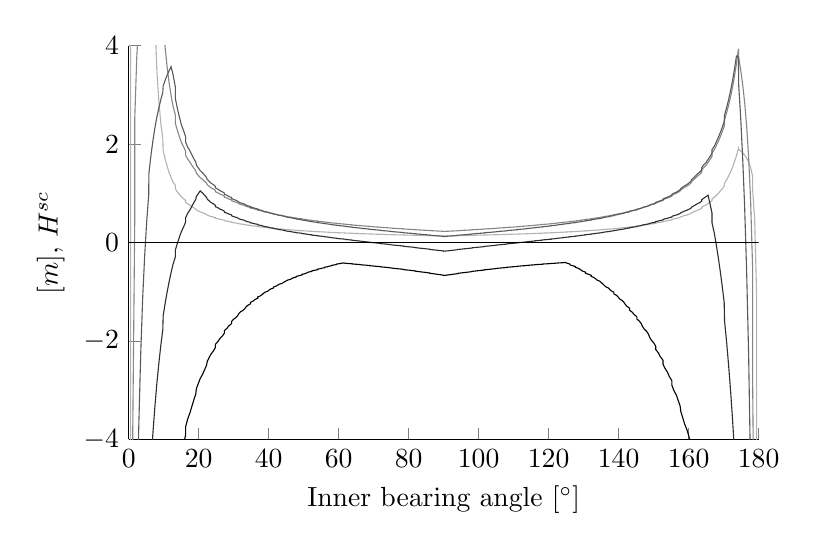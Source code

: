 % This file was created by matlab2tikz v0.4.0.
% Copyright (c) 2008--2013, Nico Schlömer <nico.schloemer@gmail.com>
% All rights reserved.
% 
% The latest updates can be retrieved from
%   http://www.mathworks.com/matlabcentral/fileexchange/22022-matlab2tikz
% where you can also make suggestions and rate matlab2tikz.
% 
% % -*- root: TestingFigures.tex -*-
% 

% defining custom colors
\definecolor{mycolor1}{rgb}{0.525,0.525,0.525}%

\begin{tikzpicture}

\begin{axis}[%
width=8cm,
height=5cm,
scale only axis,
xmin=0,
xmax=180,
xlabel={Inner bearing angle $[^{\circ}]$},
ymin=-4,
ymax=4,
ylabel={$[m]$, $H^{sc}$},
axis x line*=bottom,
axis y line*=left,
y post scale=1
]
\addplot [
color=white!70!black,
solid,
forget plot
]
table[row sep=crcr]{
0 -233.916\\
0.573 6.666\\
};
\addplot [
color=white!70!black,
solid,
forget plot
]
table[row sep=crcr]{
7.481 4.608\\
8.049 3.479\\
8.616 2.874\\
9.181 2.414\\
9.744 2.121\\
9.841 1.871\\
10.408 1.694\\
10.972 1.554\\
11.535 1.423\\
12.095 1.323\\
12.653 1.23\\
13.339 1.157\\
13.339 1.091\\
13.897 1.029\\
14.452 0.98\\
15.005 0.933\\
15.709 0.889\\
16.26 0.852\\
16.26 0.818\\
16.809 0.787\\
17.526 0.756\\
18.072 0.729\\
18.616 0.705\\
19.156 0.682\\
19.344 0.661\\
19.885 0.64\\
20.422 0.621\\
21.161 0.604\\
21.695 0.587\\
22.225 0.571\\
22.443 0.556\\
22.973 0.542\\
23.499 0.528\\
24.254 0.516\\
24.775 0.504\\
24.775 0.493\\
25.537 0.482\\
26.053 0.472\\
26.822 0.462\\
27.332 0.452\\
27.332 0.443\\
28.106 0.435\\
28.61 0.426\\
29.389 0.418\\
29.389 0.411\\
29.887 0.403\\
30.669 0.396\\
31.159 0.389\\
31.457 0.382\\
31.945 0.376\\
32.735 0.37\\
33.215 0.364\\
33.53 0.358\\
34.007 0.352\\
34.804 0.347\\
34.804 0.342\\
35.605 0.337\\
36.069 0.332\\
36.87 0.327\\
36.87 0.322\\
37.674 0.318\\
38.125 0.314\\
38.48 0.31\\
38.928 0.306\\
39.732 0.301\\
40.101 0.297\\
40.539 0.294\\
41.348 0.29\\
41.348 0.286\\
42.158 0.283\\
42.58 0.279\\
42.969 0.276\\
43.781 0.273\\
44.193 0.27\\
44.594 0.267\\
45 0.264\\
45.406 0.261\\
46.219 0.258\\
46.614 0.255\\
47.031 0.252\\
47.842 0.25\\
47.842 0.247\\
48.652 0.244\\
49.461 0.242\\
49.461 0.239\\
50.268 0.237\\
50.711 0.235\\
51.072 0.232\\
51.52 0.23\\
52.326 0.228\\
52.326 0.226\\
53.13 0.224\\
53.931 0.222\\
53.931 0.22\\
54.728 0.218\\
55.196 0.216\\
55.993 0.214\\
55.993 0.212\\
56.785 0.21\\
57.265 0.208\\
57.75 0.206\\
58.055 0.205\\
58.543 0.203\\
59.331 0.201\\
59.331 0.2\\
60.113 0.198\\
60.611 0.196\\
61.39 0.195\\
61.894 0.193\\
61.894 0.192\\
62.668 0.19\\
63.178 0.189\\
63.947 0.187\\
63.947 0.186\\
64.463 0.184\\
65.225 0.183\\
65.746 0.182\\
66.272 0.18\\
66.501 0.179\\
67.027 0.178\\
67.775 0.176\\
68.305 0.175\\
68.839 0.174\\
68.839 0.173\\
69.578 0.172\\
70.115 0.17\\
70.656 0.169\\
71.384 0.168\\
71.928 0.167\\
71.928 0.166\\
72.474 0.165\\
73.191 0.164\\
73.74 0.162\\
74.291 0.161\\
74.846 0.16\\
74.995 0.159\\
75.548 0.158\\
76.103 0.157\\
76.661 0.156\\
77.347 0.155\\
77.905 0.154\\
78.465 0.153\\
78.465 0.152\\
79.028 0.152\\
79.592 0.151\\
80.256 0.15\\
80.819 0.149\\
81.384 0.148\\
81.951 0.147\\
81.951 0.146\\
82.519 0.145\\
83.089 0.145\\
83.66 0.144\\
84.232 0.143\\
84.857 0.142\\
85.426 0.141\\
85.996 0.14\\
85.996 0.14\\
86.566 0.139\\
87.138 0.138\\
87.709 0.137\\
88.282 0.137\\
88.854 0.136\\
89.427 0.135\\
90 0.134\\
90 0.134\\
90.573 0.134\\
91.146 0.135\\
91.718 0.136\\
92.291 0.136\\
92.862 0.137\\
93.434 0.138\\
94.004 0.139\\
94.004 0.139\\
94.574 0.14\\
95.143 0.141\\
95.768 0.142\\
96.34 0.143\\
96.911 0.143\\
97.481 0.144\\
98.049 0.145\\
98.049 0.146\\
98.616 0.147\\
99.181 0.148\\
99.744 0.149\\
100.408 0.149\\
100.972 0.15\\
101.535 0.151\\
101.535 0.152\\
102.095 0.153\\
102.653 0.154\\
103.339 0.155\\
103.897 0.156\\
104.452 0.157\\
105.005 0.158\\
105.154 0.159\\
105.709 0.16\\
106.26 0.161\\
106.809 0.162\\
107.526 0.163\\
108.072 0.164\\
108.072 0.165\\
108.616 0.166\\
109.344 0.168\\
109.885 0.169\\
110.422 0.17\\
111.161 0.171\\
111.161 0.172\\
111.695 0.173\\
112.225 0.175\\
112.973 0.176\\
113.499 0.177\\
113.728 0.178\\
114.254 0.18\\
114.775 0.181\\
115.537 0.182\\
116.053 0.184\\
116.053 0.185\\
116.822 0.186\\
117.332 0.188\\
118.106 0.189\\
118.106 0.191\\
118.61 0.192\\
119.389 0.194\\
119.887 0.195\\
120.669 0.197\\
120.669 0.199\\
121.457 0.2\\
121.945 0.202\\
122.25 0.203\\
122.735 0.205\\
123.215 0.207\\
124.007 0.209\\
124.007 0.211\\
124.804 0.213\\
125.272 0.214\\
126.069 0.216\\
126.069 0.218\\
126.87 0.22\\
127.674 0.222\\
127.674 0.224\\
128.48 0.226\\
128.928 0.228\\
129.289 0.231\\
129.732 0.233\\
130.539 0.235\\
130.539 0.238\\
131.348 0.24\\
132.158 0.242\\
132.158 0.245\\
132.969 0.247\\
133.386 0.25\\
133.781 0.252\\
134.594 0.255\\
135 0.258\\
135.406 0.261\\
135.807 0.264\\
136.219 0.267\\
137.031 0.27\\
137.42 0.273\\
137.842 0.276\\
138.652 0.279\\
138.652 0.283\\
139.461 0.286\\
139.899 0.289\\
140.268 0.293\\
141.072 0.297\\
141.52 0.301\\
141.875 0.305\\
142.326 0.308\\
143.13 0.312\\
143.13 0.317\\
143.931 0.321\\
144.395 0.325\\
145.196 0.33\\
145.196 0.334\\
145.993 0.339\\
146.47 0.344\\
146.785 0.35\\
147.265 0.355\\
148.055 0.361\\
148.543 0.366\\
148.841 0.372\\
149.331 0.378\\
150.113 0.384\\
150.611 0.391\\
150.611 0.397\\
151.39 0.404\\
151.894 0.411\\
152.668 0.419\\
152.668 0.426\\
153.178 0.434\\
153.947 0.443\\
154.463 0.451\\
155.225 0.46\\
155.225 0.469\\
155.746 0.479\\
156.501 0.489\\
157.027 0.5\\
157.557 0.511\\
157.775 0.522\\
158.305 0.535\\
158.839 0.548\\
159.578 0.561\\
160.115 0.574\\
160.656 0.59\\
160.844 0.605\\
161.384 0.621\\
161.928 0.638\\
162.474 0.655\\
163.191 0.676\\
163.74 0.696\\
163.74 0.717\\
164.291 0.74\\
164.995 0.766\\
165.548 0.792\\
166.103 0.819\\
166.661 0.85\\
166.661 0.883\\
167.347 0.917\\
167.905 0.957\\
168.465 0.997\\
169.028 1.045\\
169.592 1.091\\
170.159 1.143\\
170.256 1.207\\
170.819 1.269\\
171.384 1.349\\
171.951 1.427\\
172.519 1.528\\
173.089 1.642\\
173.66 1.761\\
174.232 1.914\\
174.289 1.891\\
174.857 1.86\\
175.426 1.825\\
175.996 1.777\\
176.566 1.714\\
177.138 1.639\\
177.709 1.523\\
178.282 1.345\\
178.282 1.08\\
178.854 0.491\\
179.427 -1.047\\
180 -241.716\\
};
\addplot [
color=mycolor1,
solid,
forget plot
]
table[row sep=crcr]{
0.573 -17.152\\
1.146 -3.9\\
1.718 0.411\\
1.718 2.499\\
2.291 3.743\\
2.862 4.507\\
};
\addplot [
color=mycolor1,
solid,
forget plot
]
table[row sep=crcr]{
9.841 4.432\\
10.408 3.96\\
10.972 3.57\\
11.535 3.25\\
12.095 2.997\\
12.653 2.772\\
13.339 2.587\\
13.339 2.422\\
13.897 2.28\\
14.452 2.157\\
15.005 2.042\\
15.709 1.943\\
16.26 1.853\\
16.26 1.772\\
16.809 1.698\\
17.526 1.63\\
18.072 1.567\\
18.616 1.511\\
19.156 1.457\\
19.344 1.407\\
19.885 1.362\\
20.422 1.319\\
21.161 1.279\\
21.695 1.242\\
22.225 1.207\\
22.443 1.174\\
22.973 1.142\\
23.499 1.112\\
24.254 1.084\\
24.775 1.057\\
24.775 1.032\\
25.537 1.008\\
26.053 0.986\\
26.822 0.963\\
27.332 0.942\\
27.332 0.922\\
28.106 0.903\\
28.61 0.884\\
29.389 0.867\\
29.389 0.85\\
29.887 0.834\\
30.669 0.819\\
31.159 0.803\\
31.457 0.789\\
31.945 0.775\\
32.735 0.761\\
33.215 0.748\\
33.53 0.736\\
34.007 0.723\\
34.804 0.712\\
34.804 0.7\\
35.605 0.689\\
36.069 0.679\\
36.87 0.668\\
36.87 0.658\\
37.674 0.648\\
38.125 0.639\\
38.48 0.63\\
38.928 0.621\\
39.732 0.612\\
40.101 0.604\\
40.539 0.595\\
41.348 0.588\\
41.348 0.58\\
42.158 0.572\\
42.58 0.564\\
42.969 0.557\\
43.781 0.55\\
44.193 0.543\\
44.594 0.536\\
45 0.53\\
45.406 0.523\\
46.219 0.517\\
46.614 0.511\\
47.031 0.505\\
47.842 0.499\\
47.842 0.493\\
48.652 0.488\\
49.461 0.482\\
49.461 0.477\\
50.268 0.471\\
50.711 0.466\\
51.072 0.461\\
51.52 0.456\\
52.326 0.451\\
52.326 0.446\\
53.13 0.441\\
53.931 0.437\\
53.931 0.432\\
54.728 0.428\\
55.196 0.423\\
55.993 0.419\\
55.993 0.415\\
56.785 0.411\\
57.265 0.407\\
57.75 0.402\\
58.055 0.399\\
58.543 0.395\\
59.331 0.391\\
59.331 0.387\\
60.113 0.383\\
60.611 0.38\\
61.39 0.376\\
61.894 0.373\\
61.894 0.369\\
62.668 0.366\\
63.178 0.362\\
63.947 0.359\\
63.947 0.355\\
64.463 0.352\\
65.225 0.349\\
65.746 0.346\\
66.272 0.343\\
66.501 0.34\\
67.027 0.337\\
67.775 0.334\\
68.305 0.331\\
68.839 0.328\\
68.839 0.325\\
69.578 0.322\\
70.115 0.319\\
70.656 0.316\\
71.384 0.314\\
71.928 0.311\\
71.928 0.308\\
72.474 0.306\\
73.191 0.303\\
73.74 0.3\\
74.291 0.298\\
74.846 0.295\\
74.995 0.292\\
75.548 0.29\\
76.103 0.288\\
76.661 0.285\\
77.347 0.283\\
77.905 0.28\\
78.465 0.278\\
78.465 0.275\\
79.028 0.273\\
79.592 0.271\\
80.256 0.268\\
80.819 0.266\\
81.384 0.264\\
81.951 0.262\\
81.951 0.259\\
82.519 0.257\\
83.089 0.255\\
83.66 0.253\\
84.232 0.25\\
84.857 0.248\\
85.426 0.246\\
85.996 0.244\\
85.996 0.242\\
86.566 0.24\\
87.138 0.238\\
87.709 0.236\\
88.282 0.234\\
88.854 0.232\\
89.427 0.229\\
90 0.227\\
90 0.225\\
90.573 0.227\\
91.146 0.229\\
91.718 0.231\\
92.291 0.233\\
92.862 0.235\\
93.434 0.237\\
94.004 0.239\\
94.004 0.241\\
94.574 0.243\\
95.143 0.245\\
95.768 0.248\\
96.34 0.25\\
96.911 0.252\\
97.481 0.254\\
98.049 0.256\\
98.049 0.258\\
98.616 0.261\\
99.181 0.263\\
99.744 0.265\\
100.408 0.267\\
100.972 0.27\\
101.535 0.272\\
101.535 0.274\\
102.095 0.277\\
102.653 0.279\\
103.339 0.281\\
103.897 0.284\\
104.452 0.286\\
105.005 0.289\\
105.154 0.291\\
105.709 0.294\\
106.26 0.296\\
106.809 0.299\\
107.526 0.301\\
108.072 0.304\\
108.072 0.306\\
108.616 0.309\\
109.344 0.312\\
109.885 0.314\\
110.422 0.317\\
111.161 0.32\\
111.161 0.323\\
111.695 0.326\\
112.225 0.328\\
112.973 0.331\\
113.499 0.334\\
113.728 0.337\\
114.254 0.34\\
114.775 0.343\\
115.537 0.346\\
116.053 0.35\\
116.053 0.353\\
116.822 0.356\\
117.332 0.359\\
118.106 0.363\\
118.106 0.366\\
118.61 0.369\\
119.389 0.373\\
119.887 0.376\\
120.669 0.38\\
120.669 0.383\\
121.457 0.387\\
121.945 0.391\\
122.25 0.394\\
122.735 0.398\\
123.215 0.402\\
124.007 0.406\\
124.007 0.41\\
124.804 0.414\\
125.272 0.418\\
126.069 0.423\\
126.069 0.427\\
126.87 0.431\\
127.674 0.436\\
127.674 0.44\\
128.48 0.445\\
128.928 0.45\\
129.289 0.455\\
129.732 0.459\\
130.539 0.464\\
130.539 0.469\\
131.348 0.475\\
132.158 0.48\\
132.158 0.485\\
132.969 0.491\\
133.386 0.496\\
133.781 0.502\\
134.594 0.508\\
135 0.514\\
135.406 0.52\\
135.807 0.526\\
136.219 0.532\\
137.031 0.539\\
137.42 0.545\\
137.842 0.552\\
138.652 0.559\\
138.652 0.567\\
139.461 0.574\\
139.899 0.581\\
140.268 0.589\\
141.072 0.596\\
141.52 0.604\\
141.875 0.613\\
142.326 0.621\\
143.13 0.63\\
143.13 0.639\\
143.931 0.648\\
144.395 0.657\\
145.196 0.667\\
145.196 0.677\\
145.993 0.687\\
146.47 0.698\\
146.785 0.708\\
147.265 0.72\\
148.055 0.731\\
148.543 0.743\\
148.841 0.755\\
149.331 0.768\\
150.113 0.781\\
150.611 0.795\\
150.611 0.808\\
151.39 0.823\\
151.894 0.838\\
152.668 0.853\\
152.668 0.869\\
153.178 0.886\\
153.947 0.904\\
154.463 0.921\\
155.225 0.94\\
155.225 0.959\\
155.746 0.98\\
156.501 1.001\\
157.027 1.023\\
157.557 1.046\\
157.775 1.07\\
158.305 1.095\\
158.839 1.121\\
159.578 1.148\\
160.115 1.177\\
160.656 1.207\\
160.844 1.24\\
161.384 1.274\\
161.928 1.308\\
162.474 1.347\\
163.191 1.387\\
163.74 1.429\\
163.74 1.473\\
164.291 1.521\\
164.995 1.572\\
165.548 1.628\\
166.103 1.685\\
166.661 1.747\\
166.661 1.816\\
167.347 1.888\\
167.905 1.968\\
168.465 2.052\\
169.028 2.147\\
169.592 2.251\\
170.159 2.361\\
170.256 2.486\\
170.819 2.626\\
171.384 2.782\\
171.951 2.951\\
172.519 3.147\\
173.089 3.374\\
173.66 3.634\\
174.232 3.937\\
174.289 3.754\\
174.857 3.513\\
175.426 3.217\\
175.996 2.848\\
176.566 2.373\\
177.138 1.74\\
177.709 0.856\\
178.282 -0.529\\
178.282 -2.772\\
178.854 -7.258\\
};
\addplot [
color=gray!70!black,
solid,
forget plot
]
table[row sep=crcr]{
2.291 -6.009\\
2.862 -3.775\\
3.434 -2.248\\
4.004 -1.104\\
4.574 -0.252\\
5.143 0.429\\
5.711 0.961\\
5.768 1.404\\
6.34 1.764\\
6.911 2.066\\
7.481 2.328\\
8.049 2.548\\
8.616 2.738\\
9.181 2.905\\
9.744 3.051\\
9.841 3.181\\
10.408 3.296\\
10.972 3.399\\
11.535 3.491\\
12.095 3.573\\
12.653 3.416\\
13.339 3.154\\
13.339 2.922\\
13.897 2.728\\
14.452 2.557\\
15.005 2.402\\
15.709 2.268\\
16.26 2.148\\
16.26 2.043\\
16.809 1.945\\
17.526 1.857\\
18.072 1.777\\
18.616 1.702\\
19.156 1.636\\
19.344 1.573\\
19.885 1.516\\
20.422 1.462\\
21.161 1.412\\
21.695 1.366\\
22.225 1.322\\
22.443 1.282\\
22.973 1.243\\
23.499 1.207\\
24.254 1.173\\
24.775 1.141\\
24.775 1.111\\
25.537 1.082\\
26.053 1.055\\
26.822 1.028\\
27.332 1.003\\
27.332 0.98\\
28.106 0.957\\
28.61 0.935\\
29.389 0.914\\
29.389 0.894\\
29.887 0.876\\
30.669 0.857\\
31.159 0.84\\
31.457 0.823\\
31.945 0.806\\
32.735 0.791\\
33.215 0.775\\
33.53 0.761\\
34.007 0.746\\
34.804 0.733\\
34.804 0.72\\
35.605 0.707\\
36.069 0.694\\
36.87 0.682\\
36.87 0.671\\
37.674 0.659\\
38.125 0.648\\
38.48 0.637\\
38.928 0.627\\
39.732 0.617\\
40.101 0.607\\
40.539 0.597\\
41.348 0.588\\
41.348 0.579\\
42.158 0.57\\
42.58 0.561\\
42.969 0.553\\
43.781 0.544\\
44.193 0.536\\
44.594 0.528\\
45 0.52\\
45.406 0.513\\
46.219 0.506\\
46.614 0.498\\
47.031 0.491\\
47.842 0.484\\
47.842 0.477\\
48.652 0.47\\
49.461 0.464\\
49.461 0.457\\
50.268 0.451\\
50.711 0.445\\
51.072 0.439\\
51.52 0.433\\
52.326 0.427\\
52.326 0.421\\
53.13 0.415\\
53.931 0.41\\
53.931 0.404\\
54.728 0.399\\
55.196 0.393\\
55.993 0.388\\
55.993 0.383\\
56.785 0.378\\
57.265 0.373\\
57.75 0.368\\
58.055 0.363\\
58.543 0.358\\
59.331 0.353\\
59.331 0.349\\
60.113 0.344\\
60.611 0.339\\
61.39 0.335\\
61.894 0.33\\
61.894 0.326\\
62.668 0.321\\
63.178 0.317\\
63.947 0.313\\
63.947 0.308\\
64.463 0.304\\
65.225 0.3\\
65.746 0.296\\
66.272 0.292\\
66.501 0.288\\
67.027 0.284\\
67.775 0.28\\
68.305 0.276\\
68.839 0.272\\
68.839 0.268\\
69.578 0.264\\
70.115 0.261\\
70.656 0.257\\
71.384 0.253\\
71.928 0.249\\
71.928 0.246\\
72.474 0.242\\
73.191 0.238\\
73.74 0.235\\
74.291 0.231\\
74.846 0.227\\
74.995 0.224\\
75.548 0.22\\
76.103 0.217\\
76.661 0.213\\
77.347 0.21\\
77.905 0.206\\
78.465 0.203\\
78.465 0.199\\
79.028 0.196\\
79.592 0.193\\
80.256 0.189\\
80.819 0.186\\
81.384 0.182\\
81.951 0.179\\
81.951 0.176\\
82.519 0.172\\
83.089 0.169\\
83.66 0.166\\
84.232 0.162\\
84.857 0.159\\
85.426 0.155\\
85.996 0.152\\
85.996 0.149\\
86.566 0.145\\
87.138 0.142\\
87.709 0.139\\
88.282 0.135\\
88.854 0.132\\
89.427 0.129\\
90 0.125\\
90 0.122\\
90.573 0.124\\
91.146 0.128\\
91.718 0.131\\
92.291 0.134\\
92.862 0.138\\
93.434 0.141\\
94.004 0.144\\
94.004 0.147\\
94.574 0.151\\
95.143 0.154\\
95.768 0.157\\
96.34 0.161\\
96.911 0.164\\
97.481 0.167\\
98.049 0.17\\
98.049 0.174\\
98.616 0.177\\
99.181 0.18\\
99.744 0.184\\
100.408 0.187\\
100.972 0.19\\
101.535 0.194\\
101.535 0.197\\
102.095 0.2\\
102.653 0.204\\
103.339 0.207\\
103.897 0.211\\
104.452 0.214\\
105.005 0.217\\
105.154 0.221\\
105.709 0.224\\
106.26 0.228\\
106.809 0.231\\
107.526 0.235\\
108.072 0.238\\
108.072 0.242\\
108.616 0.246\\
109.344 0.249\\
109.885 0.253\\
110.422 0.257\\
111.161 0.26\\
111.161 0.264\\
111.695 0.268\\
112.225 0.271\\
112.973 0.275\\
113.499 0.279\\
113.728 0.283\\
114.254 0.287\\
114.775 0.291\\
115.537 0.295\\
116.053 0.299\\
116.053 0.303\\
116.822 0.307\\
117.332 0.311\\
118.106 0.315\\
118.106 0.319\\
118.61 0.323\\
119.389 0.328\\
119.887 0.332\\
120.669 0.337\\
120.669 0.341\\
121.457 0.345\\
121.945 0.35\\
122.25 0.355\\
122.735 0.359\\
123.215 0.364\\
124.007 0.369\\
124.007 0.374\\
124.804 0.378\\
125.272 0.384\\
126.069 0.389\\
126.069 0.394\\
126.87 0.399\\
127.674 0.404\\
127.674 0.409\\
128.48 0.415\\
128.928 0.42\\
129.289 0.426\\
129.732 0.432\\
130.539 0.437\\
130.539 0.443\\
131.348 0.449\\
132.158 0.455\\
132.158 0.462\\
132.969 0.468\\
133.386 0.474\\
133.781 0.481\\
134.594 0.487\\
135 0.494\\
135.406 0.501\\
135.807 0.508\\
136.219 0.515\\
137.031 0.523\\
137.42 0.53\\
137.842 0.538\\
138.652 0.545\\
138.652 0.553\\
139.461 0.562\\
139.899 0.57\\
140.268 0.578\\
141.072 0.587\\
141.52 0.596\\
141.875 0.605\\
142.326 0.614\\
143.13 0.624\\
143.13 0.634\\
143.931 0.644\\
144.395 0.654\\
145.196 0.665\\
145.196 0.675\\
145.993 0.687\\
146.47 0.698\\
146.785 0.71\\
147.265 0.722\\
148.055 0.735\\
148.543 0.747\\
148.841 0.761\\
149.331 0.774\\
150.113 0.789\\
150.611 0.803\\
150.611 0.818\\
151.39 0.834\\
151.894 0.85\\
152.668 0.866\\
152.668 0.884\\
153.178 0.901\\
153.947 0.92\\
154.463 0.939\\
155.225 0.959\\
155.225 0.98\\
155.746 1.001\\
156.501 1.024\\
157.027 1.047\\
157.557 1.072\\
157.775 1.097\\
158.305 1.124\\
158.839 1.151\\
159.578 1.181\\
160.115 1.212\\
160.656 1.244\\
160.844 1.278\\
161.384 1.313\\
161.928 1.351\\
162.474 1.391\\
163.191 1.433\\
163.74 1.478\\
163.74 1.524\\
164.291 1.574\\
164.995 1.628\\
165.548 1.686\\
166.103 1.747\\
166.661 1.812\\
166.661 1.885\\
167.347 1.959\\
167.905 2.043\\
168.465 2.132\\
169.028 2.231\\
169.592 2.338\\
170.159 2.456\\
170.256 2.587\\
170.819 2.732\\
171.384 2.893\\
171.951 3.074\\
172.519 3.279\\
173.089 3.518\\
173.66 3.788\\
174.232 3.766\\
174.289 3.21\\
174.857 2.556\\
175.426 1.74\\
175.996 0.742\\
176.566 -0.564\\
177.138 -2.27\\
177.709 -4.706\\
};
\addplot [
color=darkgray!70!black,
solid,
forget plot
]
table[row sep=crcr]{
6.34 -4.52\\
6.911 -3.877\\
7.481 -3.336\\
8.049 -2.861\\
8.616 -2.453\\
9.181 -2.088\\
9.744 -1.772\\
9.841 -1.49\\
10.408 -1.236\\
10.972 -1.009\\
11.535 -0.803\\
12.095 -0.616\\
12.653 -0.446\\
13.339 -0.289\\
13.339 -0.149\\
13.897 -0.018\\
14.452 0.104\\
15.005 0.215\\
15.709 0.32\\
16.26 0.415\\
16.26 0.505\\
16.809 0.588\\
17.526 0.667\\
18.072 0.741\\
18.616 0.81\\
19.156 0.876\\
19.344 0.936\\
19.885 0.995\\
20.422 1.049\\
21.161 1.002\\
21.695 0.959\\
22.225 0.919\\
22.443 0.882\\
22.973 0.847\\
23.499 0.814\\
24.254 0.784\\
24.775 0.755\\
24.775 0.729\\
25.537 0.704\\
26.053 0.68\\
26.822 0.657\\
27.332 0.636\\
27.332 0.615\\
28.106 0.596\\
28.61 0.578\\
29.389 0.561\\
29.389 0.544\\
29.887 0.528\\
30.669 0.513\\
31.159 0.498\\
31.457 0.484\\
31.945 0.47\\
32.735 0.458\\
33.215 0.445\\
33.53 0.433\\
34.007 0.422\\
34.804 0.41\\
34.804 0.399\\
35.605 0.389\\
36.069 0.379\\
36.87 0.369\\
36.87 0.359\\
37.674 0.35\\
38.125 0.341\\
38.48 0.332\\
38.928 0.324\\
39.732 0.315\\
40.101 0.307\\
40.539 0.299\\
41.348 0.292\\
41.348 0.284\\
42.158 0.277\\
42.58 0.27\\
42.969 0.262\\
43.781 0.256\\
44.193 0.249\\
44.594 0.242\\
45 0.236\\
45.406 0.229\\
46.219 0.223\\
46.614 0.217\\
47.031 0.211\\
47.842 0.205\\
47.842 0.199\\
48.652 0.194\\
49.461 0.188\\
49.461 0.182\\
50.268 0.177\\
50.711 0.171\\
51.072 0.166\\
51.52 0.161\\
52.326 0.156\\
52.326 0.15\\
53.13 0.145\\
53.931 0.14\\
53.931 0.135\\
54.728 0.131\\
55.196 0.126\\
55.993 0.121\\
55.993 0.116\\
56.785 0.111\\
57.265 0.107\\
57.75 0.102\\
58.055 0.097\\
58.543 0.093\\
59.331 0.088\\
59.331 0.084\\
60.113 0.079\\
60.611 0.075\\
61.39 0.071\\
61.894 0.066\\
61.894 0.062\\
62.668 0.058\\
63.178 0.053\\
63.947 0.049\\
63.947 0.045\\
64.463 0.041\\
65.225 0.036\\
65.746 0.032\\
66.272 0.028\\
66.501 0.024\\
67.027 0.02\\
67.775 0.015\\
68.305 0.011\\
68.839 0.007\\
68.839 0.003\\
69.578 -0.001\\
70.115 -0.005\\
70.656 -0.009\\
71.384 -0.014\\
71.928 -0.018\\
71.928 -0.022\\
72.474 -0.026\\
73.191 -0.03\\
73.74 -0.034\\
74.291 -0.038\\
74.846 -0.042\\
74.995 -0.046\\
75.548 -0.051\\
76.103 -0.055\\
76.661 -0.059\\
77.347 -0.063\\
77.905 -0.067\\
78.465 -0.071\\
78.465 -0.076\\
79.028 -0.08\\
79.592 -0.084\\
80.256 -0.088\\
80.819 -0.092\\
81.384 -0.097\\
81.951 -0.101\\
81.951 -0.105\\
82.519 -0.109\\
83.089 -0.114\\
83.66 -0.118\\
84.232 -0.122\\
84.857 -0.127\\
85.426 -0.131\\
85.996 -0.136\\
85.996 -0.14\\
86.566 -0.144\\
87.138 -0.149\\
87.709 -0.154\\
88.282 -0.158\\
88.854 -0.163\\
89.427 -0.167\\
90 -0.172\\
90 -0.177\\
90.573 -0.173\\
91.146 -0.169\\
91.718 -0.164\\
92.291 -0.16\\
92.862 -0.155\\
93.434 -0.151\\
94.004 -0.146\\
94.004 -0.142\\
94.574 -0.138\\
95.143 -0.134\\
95.768 -0.129\\
96.34 -0.125\\
96.911 -0.121\\
97.481 -0.117\\
98.049 -0.112\\
98.049 -0.108\\
98.616 -0.104\\
99.181 -0.1\\
99.744 -0.096\\
100.408 -0.092\\
100.972 -0.088\\
101.535 -0.084\\
101.535 -0.08\\
102.095 -0.075\\
102.653 -0.071\\
103.339 -0.067\\
103.897 -0.063\\
104.452 -0.06\\
105.005 -0.055\\
105.154 -0.051\\
105.709 -0.048\\
106.26 -0.044\\
106.809 -0.04\\
107.526 -0.036\\
108.072 -0.032\\
108.072 -0.028\\
108.616 -0.024\\
109.344 -0.02\\
109.885 -0.016\\
110.422 -0.012\\
111.161 -0.008\\
111.161 -0.004\\
111.695 -0.0\\
112.225 0.003\\
112.973 0.007\\
113.499 0.011\\
113.728 0.015\\
114.254 0.019\\
114.775 0.023\\
115.537 0.027\\
116.053 0.031\\
116.053 0.035\\
116.822 0.039\\
117.332 0.043\\
118.106 0.047\\
118.106 0.051\\
118.61 0.055\\
119.389 0.059\\
119.887 0.063\\
120.669 0.067\\
120.669 0.071\\
121.457 0.075\\
121.945 0.08\\
122.25 0.084\\
122.735 0.088\\
123.215 0.092\\
124.007 0.096\\
124.007 0.101\\
124.804 0.105\\
125.272 0.109\\
126.069 0.114\\
126.069 0.118\\
126.87 0.122\\
127.674 0.127\\
127.674 0.131\\
128.48 0.136\\
128.928 0.14\\
129.289 0.145\\
129.732 0.15\\
130.539 0.154\\
130.539 0.159\\
131.348 0.164\\
132.158 0.169\\
132.158 0.174\\
132.969 0.179\\
133.386 0.184\\
133.781 0.189\\
134.594 0.194\\
135 0.199\\
135.406 0.204\\
135.807 0.21\\
136.219 0.215\\
137.031 0.221\\
137.42 0.226\\
137.842 0.232\\
138.652 0.238\\
138.652 0.244\\
139.461 0.25\\
139.899 0.256\\
140.268 0.262\\
141.072 0.268\\
141.52 0.274\\
141.875 0.281\\
142.326 0.288\\
143.13 0.294\\
143.13 0.301\\
143.931 0.308\\
144.395 0.316\\
145.196 0.323\\
145.196 0.33\\
145.993 0.338\\
146.47 0.346\\
146.785 0.354\\
147.265 0.362\\
148.055 0.371\\
148.543 0.379\\
148.841 0.388\\
149.331 0.397\\
150.113 0.407\\
150.611 0.416\\
150.611 0.426\\
151.39 0.437\\
151.894 0.447\\
152.668 0.458\\
152.668 0.469\\
153.178 0.481\\
153.947 0.492\\
154.463 0.505\\
155.225 0.518\\
155.225 0.531\\
155.746 0.545\\
156.501 0.559\\
157.027 0.574\\
157.557 0.589\\
157.775 0.605\\
158.305 0.622\\
158.839 0.639\\
159.578 0.658\\
160.115 0.676\\
160.656 0.697\\
160.844 0.718\\
161.384 0.74\\
161.928 0.763\\
162.474 0.787\\
163.191 0.813\\
163.74 0.84\\
163.74 0.869\\
164.291 0.899\\
164.995 0.932\\
165.548 0.962\\
166.103 0.788\\
166.661 0.603\\
166.661 0.404\\
167.347 0.187\\
167.905 -0.048\\
168.465 -0.304\\
169.028 -0.582\\
169.592 -0.886\\
170.159 -1.222\\
170.256 -1.59\\
170.819 -1.999\\
171.384 -2.465\\
171.951 -2.979\\
172.519 -3.569\\
173.089 -4.23\\
};
\addplot [
color=black,
solid,
forget plot
]
table[row sep=crcr]{
15.709 -4.083\\
16.26 -3.91\\
16.26 -3.747\\
16.809 -3.596\\
17.526 -3.455\\
18.072 -3.322\\
18.616 -3.198\\
19.156 -3.079\\
19.344 -2.969\\
19.885 -2.864\\
20.422 -2.766\\
21.161 -2.671\\
21.695 -2.582\\
22.225 -2.498\\
22.443 -2.417\\
22.973 -2.341\\
23.499 -2.268\\
24.254 -2.199\\
24.775 -2.132\\
24.775 -2.069\\
25.537 -2.008\\
26.053 -1.95\\
26.822 -1.895\\
27.332 -1.841\\
27.332 -1.79\\
28.106 -1.741\\
28.61 -1.694\\
29.389 -1.649\\
29.389 -1.605\\
29.887 -1.563\\
30.669 -1.523\\
31.159 -1.483\\
31.457 -1.446\\
31.945 -1.41\\
32.735 -1.374\\
33.215 -1.341\\
33.53 -1.308\\
34.007 -1.277\\
34.804 -1.246\\
34.804 -1.216\\
35.605 -1.188\\
36.069 -1.16\\
36.87 -1.133\\
36.87 -1.107\\
37.674 -1.082\\
38.125 -1.058\\
38.48 -1.034\\
38.928 -1.011\\
39.732 -0.989\\
40.101 -0.967\\
40.539 -0.945\\
41.348 -0.925\\
41.348 -0.905\\
42.158 -0.885\\
42.58 -0.867\\
42.969 -0.848\\
43.781 -0.831\\
44.193 -0.813\\
44.594 -0.796\\
45 -0.78\\
45.406 -0.763\\
46.219 -0.748\\
46.614 -0.732\\
47.031 -0.717\\
47.842 -0.703\\
47.842 -0.689\\
48.652 -0.675\\
49.461 -0.661\\
49.461 -0.648\\
50.268 -0.635\\
50.711 -0.623\\
51.072 -0.61\\
51.52 -0.598\\
52.326 -0.587\\
52.326 -0.575\\
53.13 -0.564\\
53.931 -0.553\\
53.931 -0.542\\
54.728 -0.532\\
55.196 -0.522\\
55.993 -0.512\\
55.993 -0.502\\
56.785 -0.493\\
57.265 -0.483\\
57.75 -0.474\\
58.055 -0.465\\
58.543 -0.457\\
59.331 -0.448\\
59.331 -0.439\\
60.113 -0.431\\
60.611 -0.423\\
61.39 -0.416\\
61.894 -0.419\\
61.894 -0.423\\
62.668 -0.426\\
63.178 -0.429\\
63.947 -0.433\\
63.947 -0.436\\
64.463 -0.439\\
65.225 -0.443\\
65.746 -0.446\\
66.272 -0.45\\
66.501 -0.453\\
67.027 -0.457\\
67.775 -0.46\\
68.305 -0.464\\
68.839 -0.467\\
68.839 -0.471\\
69.578 -0.475\\
70.115 -0.479\\
70.656 -0.483\\
71.384 -0.486\\
71.928 -0.49\\
71.928 -0.494\\
72.474 -0.498\\
73.191 -0.502\\
73.74 -0.506\\
74.291 -0.51\\
74.846 -0.515\\
74.995 -0.519\\
75.548 -0.523\\
76.103 -0.527\\
76.661 -0.532\\
77.347 -0.536\\
77.905 -0.54\\
78.465 -0.545\\
78.465 -0.55\\
79.028 -0.554\\
79.592 -0.559\\
80.256 -0.563\\
80.819 -0.568\\
81.384 -0.573\\
81.951 -0.578\\
81.951 -0.583\\
82.519 -0.588\\
83.089 -0.593\\
83.66 -0.598\\
84.232 -0.603\\
84.857 -0.608\\
85.426 -0.614\\
85.996 -0.619\\
85.996 -0.624\\
86.566 -0.63\\
87.138 -0.635\\
87.709 -0.641\\
88.282 -0.647\\
88.854 -0.653\\
89.427 -0.658\\
90 -0.664\\
90 -0.67\\
90.573 -0.666\\
91.146 -0.66\\
91.718 -0.654\\
92.291 -0.649\\
92.862 -0.643\\
93.434 -0.638\\
94.004 -0.633\\
94.004 -0.627\\
94.574 -0.622\\
95.143 -0.617\\
95.768 -0.612\\
96.34 -0.607\\
96.911 -0.602\\
97.481 -0.597\\
98.049 -0.592\\
98.049 -0.587\\
98.616 -0.582\\
99.181 -0.578\\
99.744 -0.573\\
100.408 -0.569\\
100.972 -0.564\\
101.535 -0.56\\
101.535 -0.555\\
102.095 -0.551\\
102.653 -0.547\\
103.339 -0.543\\
103.897 -0.538\\
104.452 -0.534\\
105.005 -0.53\\
105.154 -0.526\\
105.709 -0.522\\
106.26 -0.518\\
106.809 -0.515\\
107.526 -0.511\\
108.072 -0.507\\
108.072 -0.503\\
108.616 -0.5\\
109.344 -0.496\\
109.885 -0.492\\
110.422 -0.489\\
111.161 -0.486\\
111.161 -0.482\\
111.695 -0.479\\
112.225 -0.475\\
112.973 -0.472\\
113.499 -0.469\\
113.728 -0.466\\
114.254 -0.463\\
114.775 -0.459\\
115.537 -0.456\\
116.053 -0.453\\
116.053 -0.45\\
116.822 -0.447\\
117.332 -0.445\\
118.106 -0.442\\
118.106 -0.439\\
118.61 -0.436\\
119.389 -0.433\\
119.887 -0.431\\
120.669 -0.428\\
120.669 -0.426\\
121.457 -0.423\\
121.945 -0.421\\
122.25 -0.418\\
122.735 -0.416\\
123.215 -0.413\\
124.007 -0.411\\
124.007 -0.409\\
124.804 -0.406\\
125.272 -0.421\\
126.069 -0.437\\
126.069 -0.454\\
126.87 -0.471\\
127.674 -0.488\\
127.674 -0.506\\
128.48 -0.524\\
128.928 -0.543\\
129.289 -0.562\\
129.732 -0.582\\
130.539 -0.602\\
130.539 -0.624\\
131.348 -0.645\\
132.158 -0.667\\
132.158 -0.689\\
132.969 -0.713\\
133.386 -0.736\\
133.781 -0.761\\
134.594 -0.786\\
135 -0.812\\
135.406 -0.838\\
135.807 -0.865\\
136.219 -0.894\\
137.031 -0.922\\
137.42 -0.952\\
137.842 -0.981\\
138.652 -1.012\\
138.652 -1.045\\
139.461 -1.077\\
139.899 -1.111\\
140.268 -1.146\\
141.072 -1.181\\
141.52 -1.218\\
141.875 -1.256\\
142.326 -1.294\\
143.13 -1.335\\
143.13 -1.376\\
143.931 -1.419\\
144.395 -1.462\\
145.196 -1.507\\
145.196 -1.554\\
145.993 -1.602\\
146.47 -1.651\\
146.785 -1.702\\
147.265 -1.755\\
148.055 -1.81\\
148.543 -1.866\\
148.841 -1.923\\
149.331 -1.984\\
150.113 -2.046\\
150.611 -2.111\\
150.611 -2.177\\
151.39 -2.246\\
151.894 -2.318\\
152.668 -2.392\\
152.668 -2.47\\
153.178 -2.55\\
153.947 -2.633\\
154.463 -2.72\\
155.225 -2.81\\
155.225 -2.903\\
155.746 -3.001\\
156.501 -3.103\\
157.027 -3.21\\
157.557 -3.32\\
157.775 -3.438\\
158.305 -3.559\\
158.839 -3.685\\
159.578 -3.816\\
160.115 -3.951\\
160.656 -4.095\\
};
\addplot [
color=black,
solid,
forget plot
]
table[row sep=crcr]{
0 0\\
180 0\\
};
\end{axis}
\end{tikzpicture}%